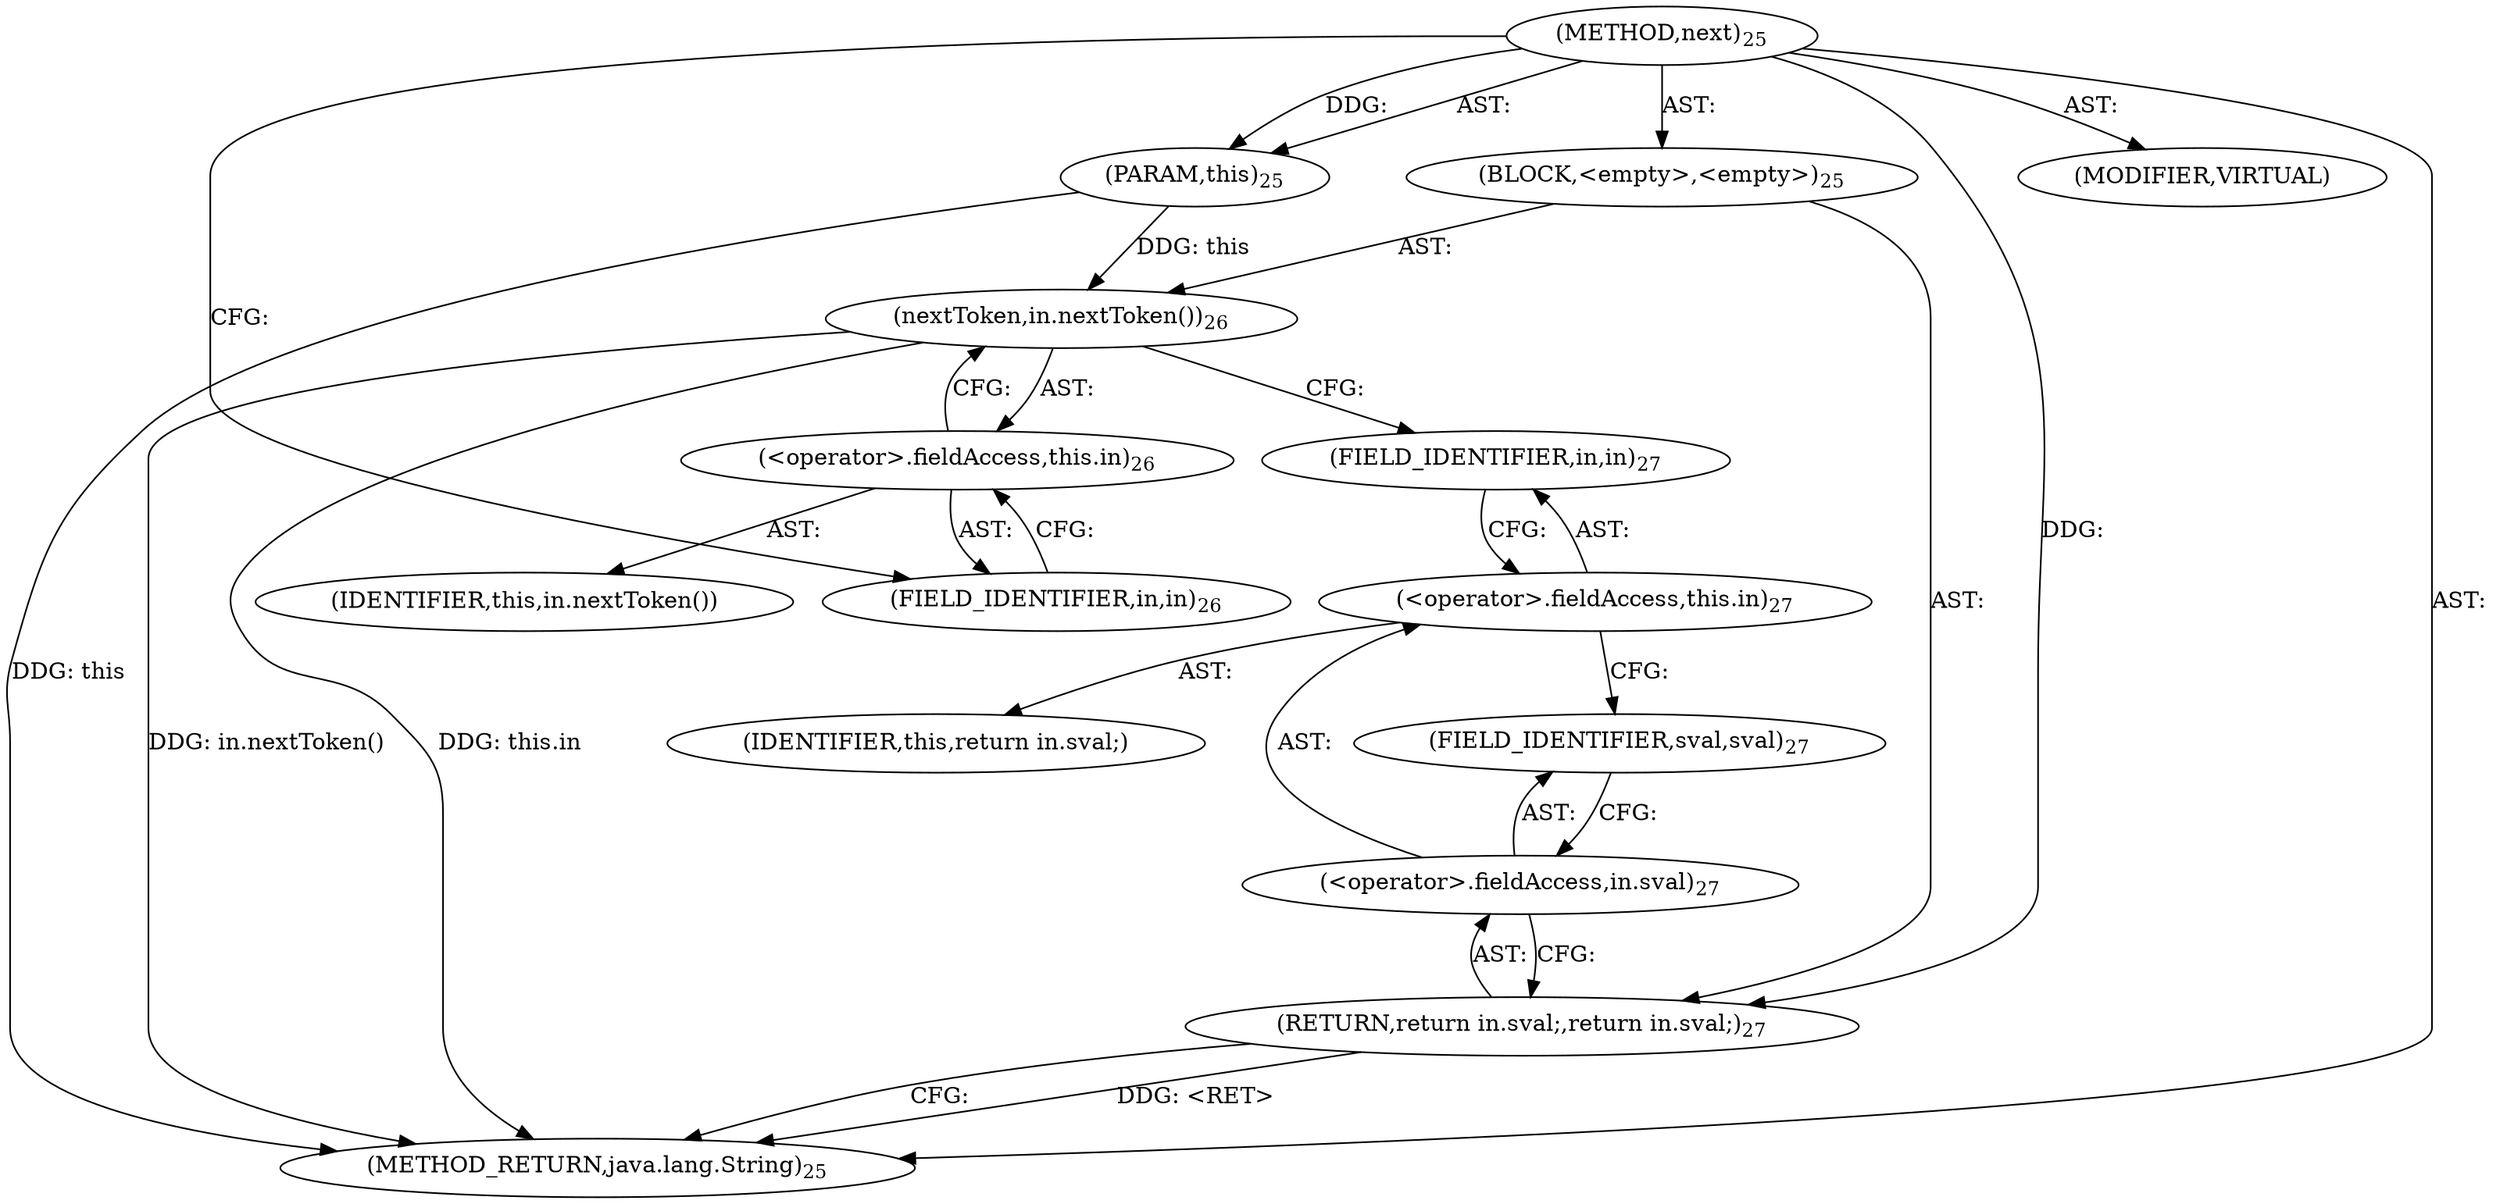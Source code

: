 digraph "next" {  
"118" [label = <(METHOD,next)<SUB>25</SUB>> ]
"119" [label = <(PARAM,this)<SUB>25</SUB>> ]
"120" [label = <(BLOCK,&lt;empty&gt;,&lt;empty&gt;)<SUB>25</SUB>> ]
"121" [label = <(nextToken,in.nextToken())<SUB>26</SUB>> ]
"122" [label = <(&lt;operator&gt;.fieldAccess,this.in)<SUB>26</SUB>> ]
"123" [label = <(IDENTIFIER,this,in.nextToken())> ]
"124" [label = <(FIELD_IDENTIFIER,in,in)<SUB>26</SUB>> ]
"125" [label = <(RETURN,return in.sval;,return in.sval;)<SUB>27</SUB>> ]
"126" [label = <(&lt;operator&gt;.fieldAccess,in.sval)<SUB>27</SUB>> ]
"127" [label = <(&lt;operator&gt;.fieldAccess,this.in)<SUB>27</SUB>> ]
"128" [label = <(IDENTIFIER,this,return in.sval;)> ]
"129" [label = <(FIELD_IDENTIFIER,in,in)<SUB>27</SUB>> ]
"130" [label = <(FIELD_IDENTIFIER,sval,sval)<SUB>27</SUB>> ]
"131" [label = <(MODIFIER,VIRTUAL)> ]
"132" [label = <(METHOD_RETURN,java.lang.String)<SUB>25</SUB>> ]
  "118" -> "119"  [ label = "AST: "] 
  "118" -> "120"  [ label = "AST: "] 
  "118" -> "131"  [ label = "AST: "] 
  "118" -> "132"  [ label = "AST: "] 
  "120" -> "121"  [ label = "AST: "] 
  "120" -> "125"  [ label = "AST: "] 
  "121" -> "122"  [ label = "AST: "] 
  "122" -> "123"  [ label = "AST: "] 
  "122" -> "124"  [ label = "AST: "] 
  "125" -> "126"  [ label = "AST: "] 
  "126" -> "127"  [ label = "AST: "] 
  "126" -> "130"  [ label = "AST: "] 
  "127" -> "128"  [ label = "AST: "] 
  "127" -> "129"  [ label = "AST: "] 
  "121" -> "129"  [ label = "CFG: "] 
  "125" -> "132"  [ label = "CFG: "] 
  "122" -> "121"  [ label = "CFG: "] 
  "126" -> "125"  [ label = "CFG: "] 
  "124" -> "122"  [ label = "CFG: "] 
  "127" -> "130"  [ label = "CFG: "] 
  "130" -> "126"  [ label = "CFG: "] 
  "129" -> "127"  [ label = "CFG: "] 
  "118" -> "124"  [ label = "CFG: "] 
  "125" -> "132"  [ label = "DDG: &lt;RET&gt;"] 
  "119" -> "132"  [ label = "DDG: this"] 
  "121" -> "132"  [ label = "DDG: this.in"] 
  "121" -> "132"  [ label = "DDG: in.nextToken()"] 
  "118" -> "119"  [ label = "DDG: "] 
  "118" -> "125"  [ label = "DDG: "] 
  "119" -> "121"  [ label = "DDG: this"] 
}
